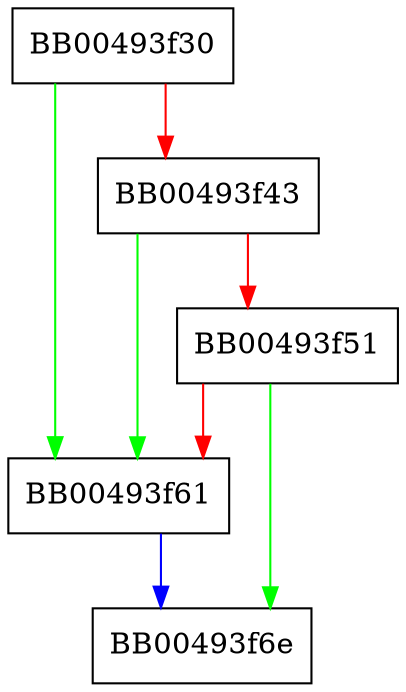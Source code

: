 digraph ssl_get_split_send_fragment {
  node [shape="box"];
  graph [splines=ortho];
  BB00493f30 -> BB00493f61 [color="green"];
  BB00493f30 -> BB00493f43 [color="red"];
  BB00493f43 -> BB00493f61 [color="green"];
  BB00493f43 -> BB00493f51 [color="red"];
  BB00493f51 -> BB00493f6e [color="green"];
  BB00493f51 -> BB00493f61 [color="red"];
  BB00493f61 -> BB00493f6e [color="blue"];
}
